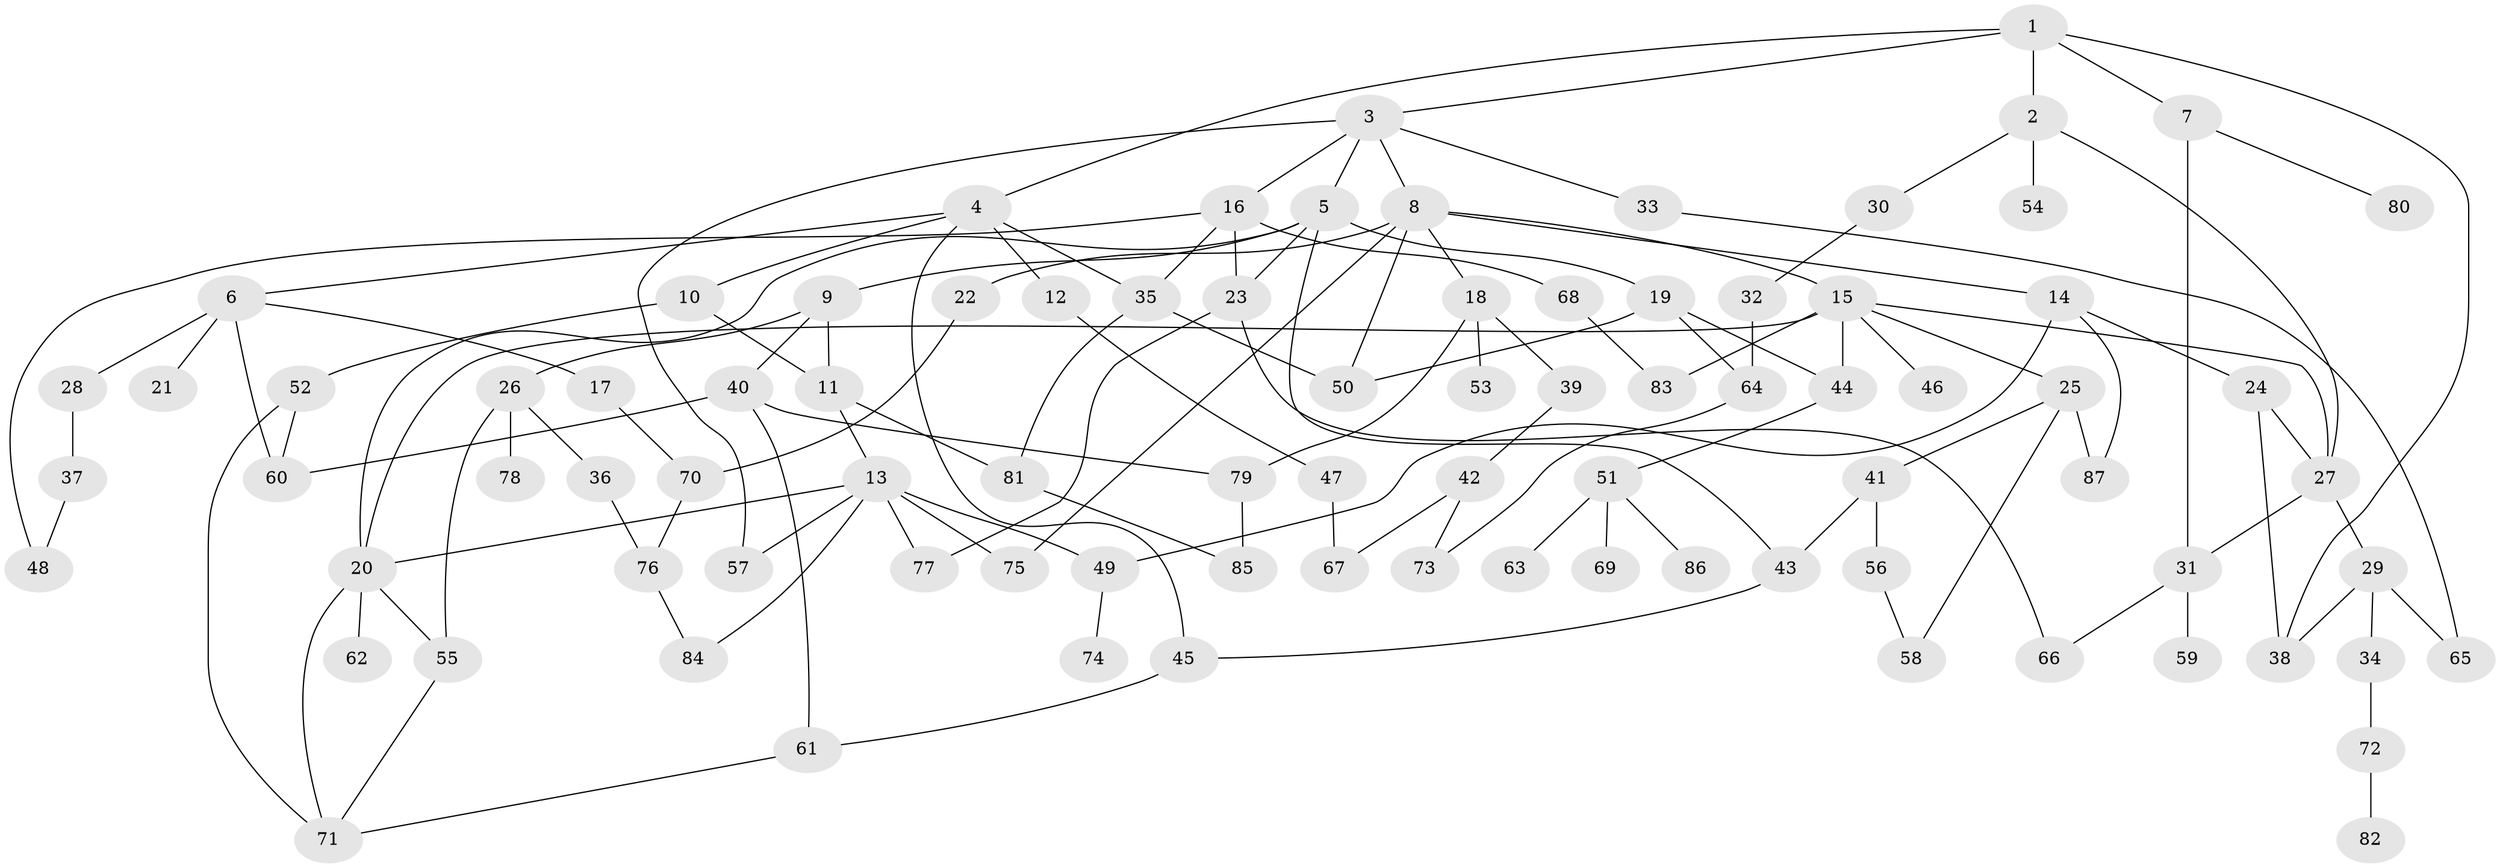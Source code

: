 // coarse degree distribution, {5: 0.09836065573770492, 4: 0.19672131147540983, 6: 0.08196721311475409, 2: 0.21311475409836064, 1: 0.18032786885245902, 7: 0.03278688524590164, 3: 0.18032786885245902, 8: 0.01639344262295082}
// Generated by graph-tools (version 1.1) at 2025/36/03/04/25 23:36:04]
// undirected, 87 vertices, 127 edges
graph export_dot {
  node [color=gray90,style=filled];
  1;
  2;
  3;
  4;
  5;
  6;
  7;
  8;
  9;
  10;
  11;
  12;
  13;
  14;
  15;
  16;
  17;
  18;
  19;
  20;
  21;
  22;
  23;
  24;
  25;
  26;
  27;
  28;
  29;
  30;
  31;
  32;
  33;
  34;
  35;
  36;
  37;
  38;
  39;
  40;
  41;
  42;
  43;
  44;
  45;
  46;
  47;
  48;
  49;
  50;
  51;
  52;
  53;
  54;
  55;
  56;
  57;
  58;
  59;
  60;
  61;
  62;
  63;
  64;
  65;
  66;
  67;
  68;
  69;
  70;
  71;
  72;
  73;
  74;
  75;
  76;
  77;
  78;
  79;
  80;
  81;
  82;
  83;
  84;
  85;
  86;
  87;
  1 -- 2;
  1 -- 3;
  1 -- 4;
  1 -- 7;
  1 -- 38;
  2 -- 27;
  2 -- 30;
  2 -- 54;
  3 -- 5;
  3 -- 8;
  3 -- 16;
  3 -- 33;
  3 -- 57;
  4 -- 6;
  4 -- 10;
  4 -- 12;
  4 -- 35;
  4 -- 45;
  5 -- 9;
  5 -- 19;
  5 -- 20;
  5 -- 23;
  5 -- 43;
  6 -- 17;
  6 -- 21;
  6 -- 28;
  6 -- 60;
  7 -- 31;
  7 -- 80;
  8 -- 14;
  8 -- 15;
  8 -- 18;
  8 -- 22;
  8 -- 50;
  8 -- 75;
  9 -- 11;
  9 -- 26;
  9 -- 40;
  10 -- 52;
  10 -- 11;
  11 -- 13;
  11 -- 81;
  12 -- 47;
  13 -- 49;
  13 -- 57;
  13 -- 84;
  13 -- 75;
  13 -- 20;
  13 -- 77;
  14 -- 24;
  14 -- 87;
  14 -- 49;
  15 -- 25;
  15 -- 44;
  15 -- 46;
  15 -- 83;
  15 -- 27;
  15 -- 20;
  16 -- 68;
  16 -- 23;
  16 -- 35;
  16 -- 48;
  17 -- 70;
  18 -- 39;
  18 -- 53;
  18 -- 79;
  19 -- 50;
  19 -- 64;
  19 -- 44;
  20 -- 55;
  20 -- 62;
  20 -- 71;
  22 -- 70;
  23 -- 66;
  23 -- 77;
  24 -- 38;
  24 -- 27;
  25 -- 41;
  25 -- 87;
  25 -- 58;
  26 -- 36;
  26 -- 78;
  26 -- 55;
  27 -- 29;
  27 -- 31;
  28 -- 37;
  29 -- 34;
  29 -- 65;
  29 -- 38;
  30 -- 32;
  31 -- 59;
  31 -- 66;
  32 -- 64;
  33 -- 65;
  34 -- 72;
  35 -- 81;
  35 -- 50;
  36 -- 76;
  37 -- 48;
  39 -- 42;
  40 -- 60;
  40 -- 79;
  40 -- 61;
  41 -- 43;
  41 -- 56;
  42 -- 67;
  42 -- 73;
  43 -- 45;
  44 -- 51;
  45 -- 61;
  47 -- 67;
  49 -- 74;
  51 -- 63;
  51 -- 69;
  51 -- 86;
  52 -- 60;
  52 -- 71;
  55 -- 71;
  56 -- 58;
  61 -- 71;
  64 -- 73;
  68 -- 83;
  70 -- 76;
  72 -- 82;
  76 -- 84;
  79 -- 85;
  81 -- 85;
}

